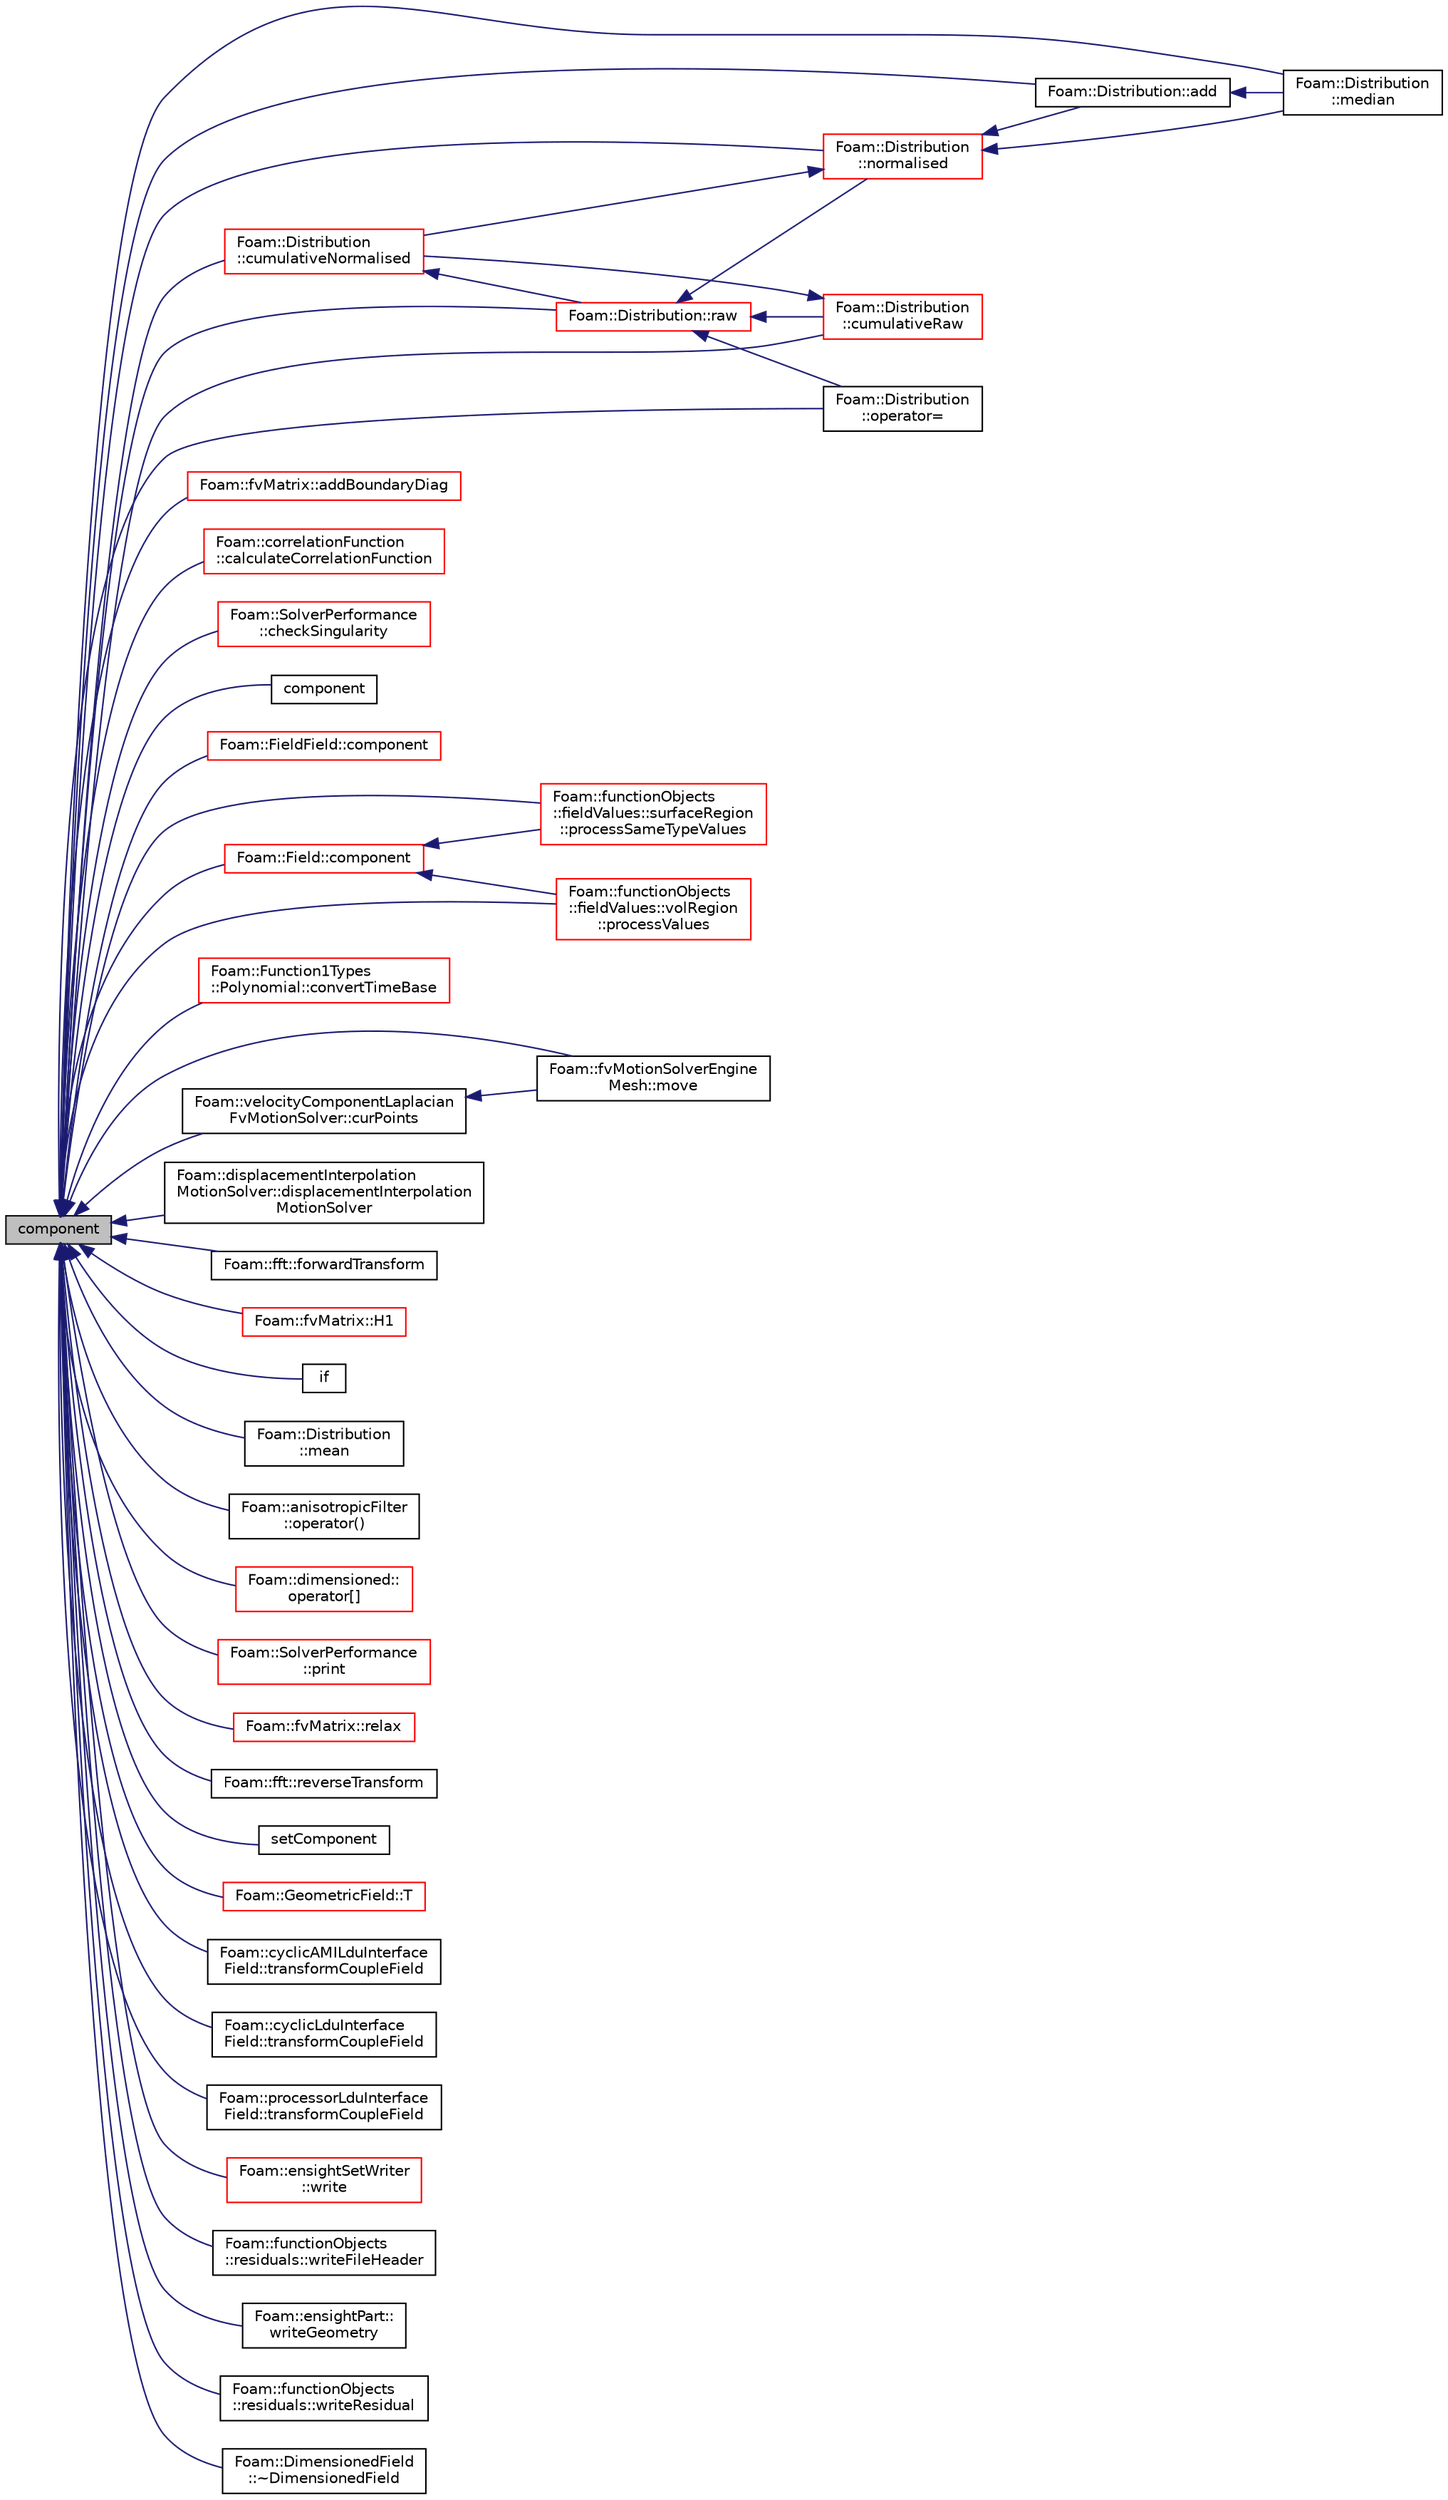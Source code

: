 digraph "component"
{
  bgcolor="transparent";
  edge [fontname="Helvetica",fontsize="10",labelfontname="Helvetica",labelfontsize="10"];
  node [fontname="Helvetica",fontsize="10",shape=record];
  rankdir="LR";
  Node1 [label="component",height=0.2,width=0.4,color="black", fillcolor="grey75", style="filled", fontcolor="black"];
  Node1 -> Node2 [dir="back",color="midnightblue",fontsize="10",style="solid",fontname="Helvetica"];
  Node2 [label="Foam::Distribution::add",height=0.2,width=0.4,color="black",URL="$a00563.html#a33a0483e214f12ed274213001fba447e",tooltip="Add a value to the distribution, optionally specifying a weight. "];
  Node2 -> Node3 [dir="back",color="midnightblue",fontsize="10",style="solid",fontname="Helvetica"];
  Node3 [label="Foam::Distribution\l::median",height=0.2,width=0.4,color="black",URL="$a00563.html#a526d7107d983cd716e3a4f73e10a9c1b"];
  Node1 -> Node4 [dir="back",color="midnightblue",fontsize="10",style="solid",fontname="Helvetica"];
  Node4 [label="Foam::fvMatrix::addBoundaryDiag",height=0.2,width=0.4,color="red",URL="$a00887.html#a085edaddf912acc70e5957338503e5ec"];
  Node1 -> Node5 [dir="back",color="midnightblue",fontsize="10",style="solid",fontname="Helvetica"];
  Node5 [label="Foam::correlationFunction\l::calculateCorrelationFunction",height=0.2,width=0.4,color="red",URL="$a00412.html#a6dad9e4d17333a9cfe7ee6b2f3247f42"];
  Node1 -> Node6 [dir="back",color="midnightblue",fontsize="10",style="solid",fontname="Helvetica"];
  Node6 [label="Foam::SolverPerformance\l::checkSingularity",height=0.2,width=0.4,color="red",URL="$a02461.html#aa749321b47d58d648449b01539ebaeaf",tooltip="Singularity test. "];
  Node1 -> Node7 [dir="back",color="midnightblue",fontsize="10",style="solid",fontname="Helvetica"];
  Node7 [label="component",height=0.2,width=0.4,color="black",URL="$a10893.html#a24df1ffa836c86f29c96d6543add1058"];
  Node1 -> Node8 [dir="back",color="midnightblue",fontsize="10",style="solid",fontname="Helvetica"];
  Node8 [label="Foam::FieldField::component",height=0.2,width=0.4,color="red",URL="$a00768.html#ad3dc737144afe075d95775d8e8ba6fb1",tooltip="Return a component field of the field. "];
  Node1 -> Node9 [dir="back",color="midnightblue",fontsize="10",style="solid",fontname="Helvetica"];
  Node9 [label="Foam::Field::component",height=0.2,width=0.4,color="red",URL="$a00760.html#a770bc7d2cd4553971cd2acd4d65be9eb",tooltip="Return a component field of the field. "];
  Node9 -> Node10 [dir="back",color="midnightblue",fontsize="10",style="solid",fontname="Helvetica"];
  Node10 [label="Foam::functionObjects\l::fieldValues::surfaceRegion\l::processSameTypeValues",height=0.2,width=0.4,color="red",URL="$a02580.html#af00edc302e7299fbe50b52d0e002a1b5",tooltip="Apply the &#39;operation&#39; to the values. Operation has to. "];
  Node9 -> Node11 [dir="back",color="midnightblue",fontsize="10",style="solid",fontname="Helvetica"];
  Node11 [label="Foam::functionObjects\l::fieldValues::volRegion\l::processValues",height=0.2,width=0.4,color="red",URL="$a02921.html#a16e674670b4fae4dd8ef80854dcae0da",tooltip="Apply the &#39;operation&#39; to the values. "];
  Node1 -> Node12 [dir="back",color="midnightblue",fontsize="10",style="solid",fontname="Helvetica"];
  Node12 [label="Foam::Function1Types\l::Polynomial::convertTimeBase",height=0.2,width=0.4,color="red",URL="$a01969.html#af4b04bcaf124d852d36e028312c3c9a6",tooltip="Convert time. "];
  Node1 -> Node13 [dir="back",color="midnightblue",fontsize="10",style="solid",fontname="Helvetica"];
  Node13 [label="Foam::Distribution\l::cumulativeNormalised",height=0.2,width=0.4,color="red",URL="$a00563.html#a1f298c5b073878aa3669d18c3881ce5e",tooltip="Return the cumulative normalised distribution and. "];
  Node13 -> Node14 [dir="back",color="midnightblue",fontsize="10",style="solid",fontname="Helvetica"];
  Node14 [label="Foam::Distribution::raw",height=0.2,width=0.4,color="red",URL="$a00563.html#a534e886fbc527191f1449a00238be6b3",tooltip="Return the distribution of the total bin weights. "];
  Node14 -> Node15 [dir="back",color="midnightblue",fontsize="10",style="solid",fontname="Helvetica"];
  Node15 [label="Foam::Distribution\l::normalised",height=0.2,width=0.4,color="red",URL="$a00563.html#a0d37b28f72f3671726fd61a4959e4740",tooltip="Return the normalised distribution (probability density) "];
  Node15 -> Node3 [dir="back",color="midnightblue",fontsize="10",style="solid",fontname="Helvetica"];
  Node15 -> Node2 [dir="back",color="midnightblue",fontsize="10",style="solid",fontname="Helvetica"];
  Node15 -> Node13 [dir="back",color="midnightblue",fontsize="10",style="solid",fontname="Helvetica"];
  Node14 -> Node16 [dir="back",color="midnightblue",fontsize="10",style="solid",fontname="Helvetica"];
  Node16 [label="Foam::Distribution\l::cumulativeRaw",height=0.2,width=0.4,color="red",URL="$a00563.html#a37c9b55d1b1f888db4ebc5fa58dd0885",tooltip="Return the cumulative total bin weights and integration. "];
  Node16 -> Node13 [dir="back",color="midnightblue",fontsize="10",style="solid",fontname="Helvetica"];
  Node14 -> Node17 [dir="back",color="midnightblue",fontsize="10",style="solid",fontname="Helvetica"];
  Node17 [label="Foam::Distribution\l::operator=",height=0.2,width=0.4,color="black",URL="$a00563.html#af4c95da6a1f84053cea75e28025f3fc0"];
  Node1 -> Node16 [dir="back",color="midnightblue",fontsize="10",style="solid",fontname="Helvetica"];
  Node1 -> Node18 [dir="back",color="midnightblue",fontsize="10",style="solid",fontname="Helvetica"];
  Node18 [label="Foam::velocityComponentLaplacian\lFvMotionSolver::curPoints",height=0.2,width=0.4,color="black",URL="$a02908.html#a897bb9550f17845c9ab361582659cbee",tooltip="Return point location obtained from the current motion field. "];
  Node18 -> Node19 [dir="back",color="midnightblue",fontsize="10",style="solid",fontname="Helvetica"];
  Node19 [label="Foam::fvMotionSolverEngine\lMesh::move",height=0.2,width=0.4,color="black",URL="$a00897.html#a68c0b61b84e4e095b6463cadc275adae"];
  Node1 -> Node20 [dir="back",color="midnightblue",fontsize="10",style="solid",fontname="Helvetica"];
  Node20 [label="Foam::displacementInterpolation\lMotionSolver::displacementInterpolation\lMotionSolver",height=0.2,width=0.4,color="black",URL="$a00553.html#af70627c48920441a925701b8da5266ba",tooltip="Construct from polyMesh and IOdictionary. "];
  Node1 -> Node21 [dir="back",color="midnightblue",fontsize="10",style="solid",fontname="Helvetica"];
  Node21 [label="Foam::fft::forwardTransform",height=0.2,width=0.4,color="black",URL="$a00759.html#ab7fa1344e3d4fe5f3f81583eab3cab94"];
  Node1 -> Node22 [dir="back",color="midnightblue",fontsize="10",style="solid",fontname="Helvetica"];
  Node22 [label="Foam::fvMatrix::H1",height=0.2,width=0.4,color="red",URL="$a00887.html#ad973c8cad195e7174c90582555363352",tooltip="Return H(1) "];
  Node1 -> Node23 [dir="back",color="midnightblue",fontsize="10",style="solid",fontname="Helvetica"];
  Node23 [label="if",height=0.2,width=0.4,color="black",URL="$a04460.html#a2220ab563d2d0f137dc80ca012f57741"];
  Node1 -> Node24 [dir="back",color="midnightblue",fontsize="10",style="solid",fontname="Helvetica"];
  Node24 [label="Foam::Distribution\l::mean",height=0.2,width=0.4,color="black",URL="$a00563.html#a97155b3229d31160a88d92b1325b70f3"];
  Node1 -> Node3 [dir="back",color="midnightblue",fontsize="10",style="solid",fontname="Helvetica"];
  Node1 -> Node19 [dir="back",color="midnightblue",fontsize="10",style="solid",fontname="Helvetica"];
  Node1 -> Node15 [dir="back",color="midnightblue",fontsize="10",style="solid",fontname="Helvetica"];
  Node1 -> Node25 [dir="back",color="midnightblue",fontsize="10",style="solid",fontname="Helvetica"];
  Node25 [label="Foam::anisotropicFilter\l::operator()",height=0.2,width=0.4,color="black",URL="$a00058.html#a6ae8a987dc11a16c65646fe92bc9ce5d"];
  Node1 -> Node17 [dir="back",color="midnightblue",fontsize="10",style="solid",fontname="Helvetica"];
  Node1 -> Node26 [dir="back",color="midnightblue",fontsize="10",style="solid",fontname="Helvetica"];
  Node26 [label="Foam::dimensioned::\loperator[]",height=0.2,width=0.4,color="red",URL="$a00536.html#a3e3b0a2775d1fd9b9b9367030e39185e",tooltip="Return a component as a dimensioned<cmptType> "];
  Node1 -> Node27 [dir="back",color="midnightblue",fontsize="10",style="solid",fontname="Helvetica"];
  Node27 [label="Foam::SolverPerformance\l::print",height=0.2,width=0.4,color="red",URL="$a02461.html#a188be8f705fb9c9680b30b2d6c3ba910",tooltip="Print summary of solver performance to the given stream. "];
  Node1 -> Node10 [dir="back",color="midnightblue",fontsize="10",style="solid",fontname="Helvetica"];
  Node1 -> Node11 [dir="back",color="midnightblue",fontsize="10",style="solid",fontname="Helvetica"];
  Node1 -> Node14 [dir="back",color="midnightblue",fontsize="10",style="solid",fontname="Helvetica"];
  Node1 -> Node28 [dir="back",color="midnightblue",fontsize="10",style="solid",fontname="Helvetica"];
  Node28 [label="Foam::fvMatrix::relax",height=0.2,width=0.4,color="red",URL="$a00887.html#a06343b944c91a56352ebf646011c212e",tooltip="Relax matrix (for steady-state solution). "];
  Node1 -> Node29 [dir="back",color="midnightblue",fontsize="10",style="solid",fontname="Helvetica"];
  Node29 [label="Foam::fft::reverseTransform",height=0.2,width=0.4,color="black",URL="$a00759.html#a14bd4bbc7d325761657e068014ac1d06"];
  Node1 -> Node30 [dir="back",color="midnightblue",fontsize="10",style="solid",fontname="Helvetica"];
  Node30 [label="setComponent",height=0.2,width=0.4,color="black",URL="$a10893.html#a6343208b17cc07384efe7dff0a953bc2"];
  Node1 -> Node31 [dir="back",color="midnightblue",fontsize="10",style="solid",fontname="Helvetica"];
  Node31 [label="Foam::GeometricField::T",height=0.2,width=0.4,color="red",URL="$a00933.html#a81751ba6d118bc85e0a992a1c332bd5c",tooltip="Return transpose (only if it is a tensor field) "];
  Node1 -> Node32 [dir="back",color="midnightblue",fontsize="10",style="solid",fontname="Helvetica"];
  Node32 [label="Foam::cyclicAMILduInterface\lField::transformCoupleField",height=0.2,width=0.4,color="black",URL="$a00474.html#aabf9d83d0d55b2c3ea7c991ce977cfbe",tooltip="Transform given patch internal field. "];
  Node1 -> Node33 [dir="back",color="midnightblue",fontsize="10",style="solid",fontname="Helvetica"];
  Node33 [label="Foam::cyclicLduInterface\lField::transformCoupleField",height=0.2,width=0.4,color="black",URL="$a00484.html#ac3eabbddb9916ed65e7b3eea819b4dfd",tooltip="Transform given patch component field. "];
  Node1 -> Node34 [dir="back",color="midnightblue",fontsize="10",style="solid",fontname="Helvetica"];
  Node34 [label="Foam::processorLduInterface\lField::transformCoupleField",height=0.2,width=0.4,color="black",URL="$a02039.html#ac3eabbddb9916ed65e7b3eea819b4dfd",tooltip="Transform given patch component field. "];
  Node1 -> Node35 [dir="back",color="midnightblue",fontsize="10",style="solid",fontname="Helvetica"];
  Node35 [label="Foam::ensightSetWriter\l::write",height=0.2,width=0.4,color="red",URL="$a00663.html#a630f6b7c40da086ca6bfde703206e847",tooltip="General entry point for writing. "];
  Node1 -> Node36 [dir="back",color="midnightblue",fontsize="10",style="solid",fontname="Helvetica"];
  Node36 [label="Foam::functionObjects\l::residuals::writeFileHeader",height=0.2,width=0.4,color="black",URL="$a02220.html#a8201d57ce54426f42a4dfc21faf973dd",tooltip="Output field header information. "];
  Node1 -> Node37 [dir="back",color="midnightblue",fontsize="10",style="solid",fontname="Helvetica"];
  Node37 [label="Foam::ensightPart::\lwriteGeometry",height=0.2,width=0.4,color="black",URL="$a00653.html#a0167ca94bd5095b2d47fd5361b4de10b",tooltip="Helper: write geometry given the pointField. "];
  Node1 -> Node38 [dir="back",color="midnightblue",fontsize="10",style="solid",fontname="Helvetica"];
  Node38 [label="Foam::functionObjects\l::residuals::writeResidual",height=0.2,width=0.4,color="black",URL="$a02220.html#a595e87c39c4137068975c9474942dd4f",tooltip="Calculate the field min/max. "];
  Node1 -> Node39 [dir="back",color="midnightblue",fontsize="10",style="solid",fontname="Helvetica"];
  Node39 [label="Foam::DimensionedField\l::~DimensionedField",height=0.2,width=0.4,color="black",URL="$a00537.html#afd0eb3625fc1e1d09a00ae94699d04e8",tooltip="Destructor. "];
}
